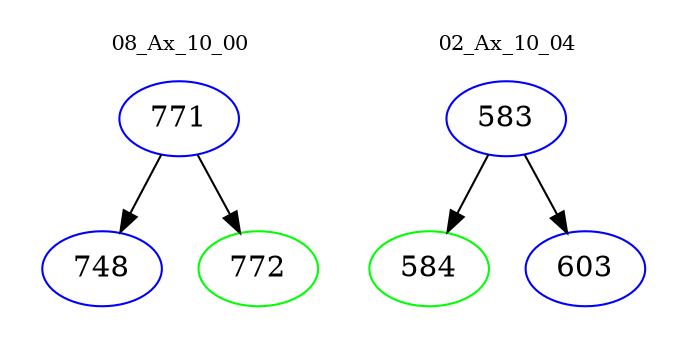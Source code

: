 digraph{
subgraph cluster_0 {
color = white
label = "08_Ax_10_00";
fontsize=10;
T0_771 [label="771", color="blue"]
T0_771 -> T0_748 [color="black"]
T0_748 [label="748", color="blue"]
T0_771 -> T0_772 [color="black"]
T0_772 [label="772", color="green"]
}
subgraph cluster_1 {
color = white
label = "02_Ax_10_04";
fontsize=10;
T1_583 [label="583", color="blue"]
T1_583 -> T1_584 [color="black"]
T1_584 [label="584", color="green"]
T1_583 -> T1_603 [color="black"]
T1_603 [label="603", color="blue"]
}
}
